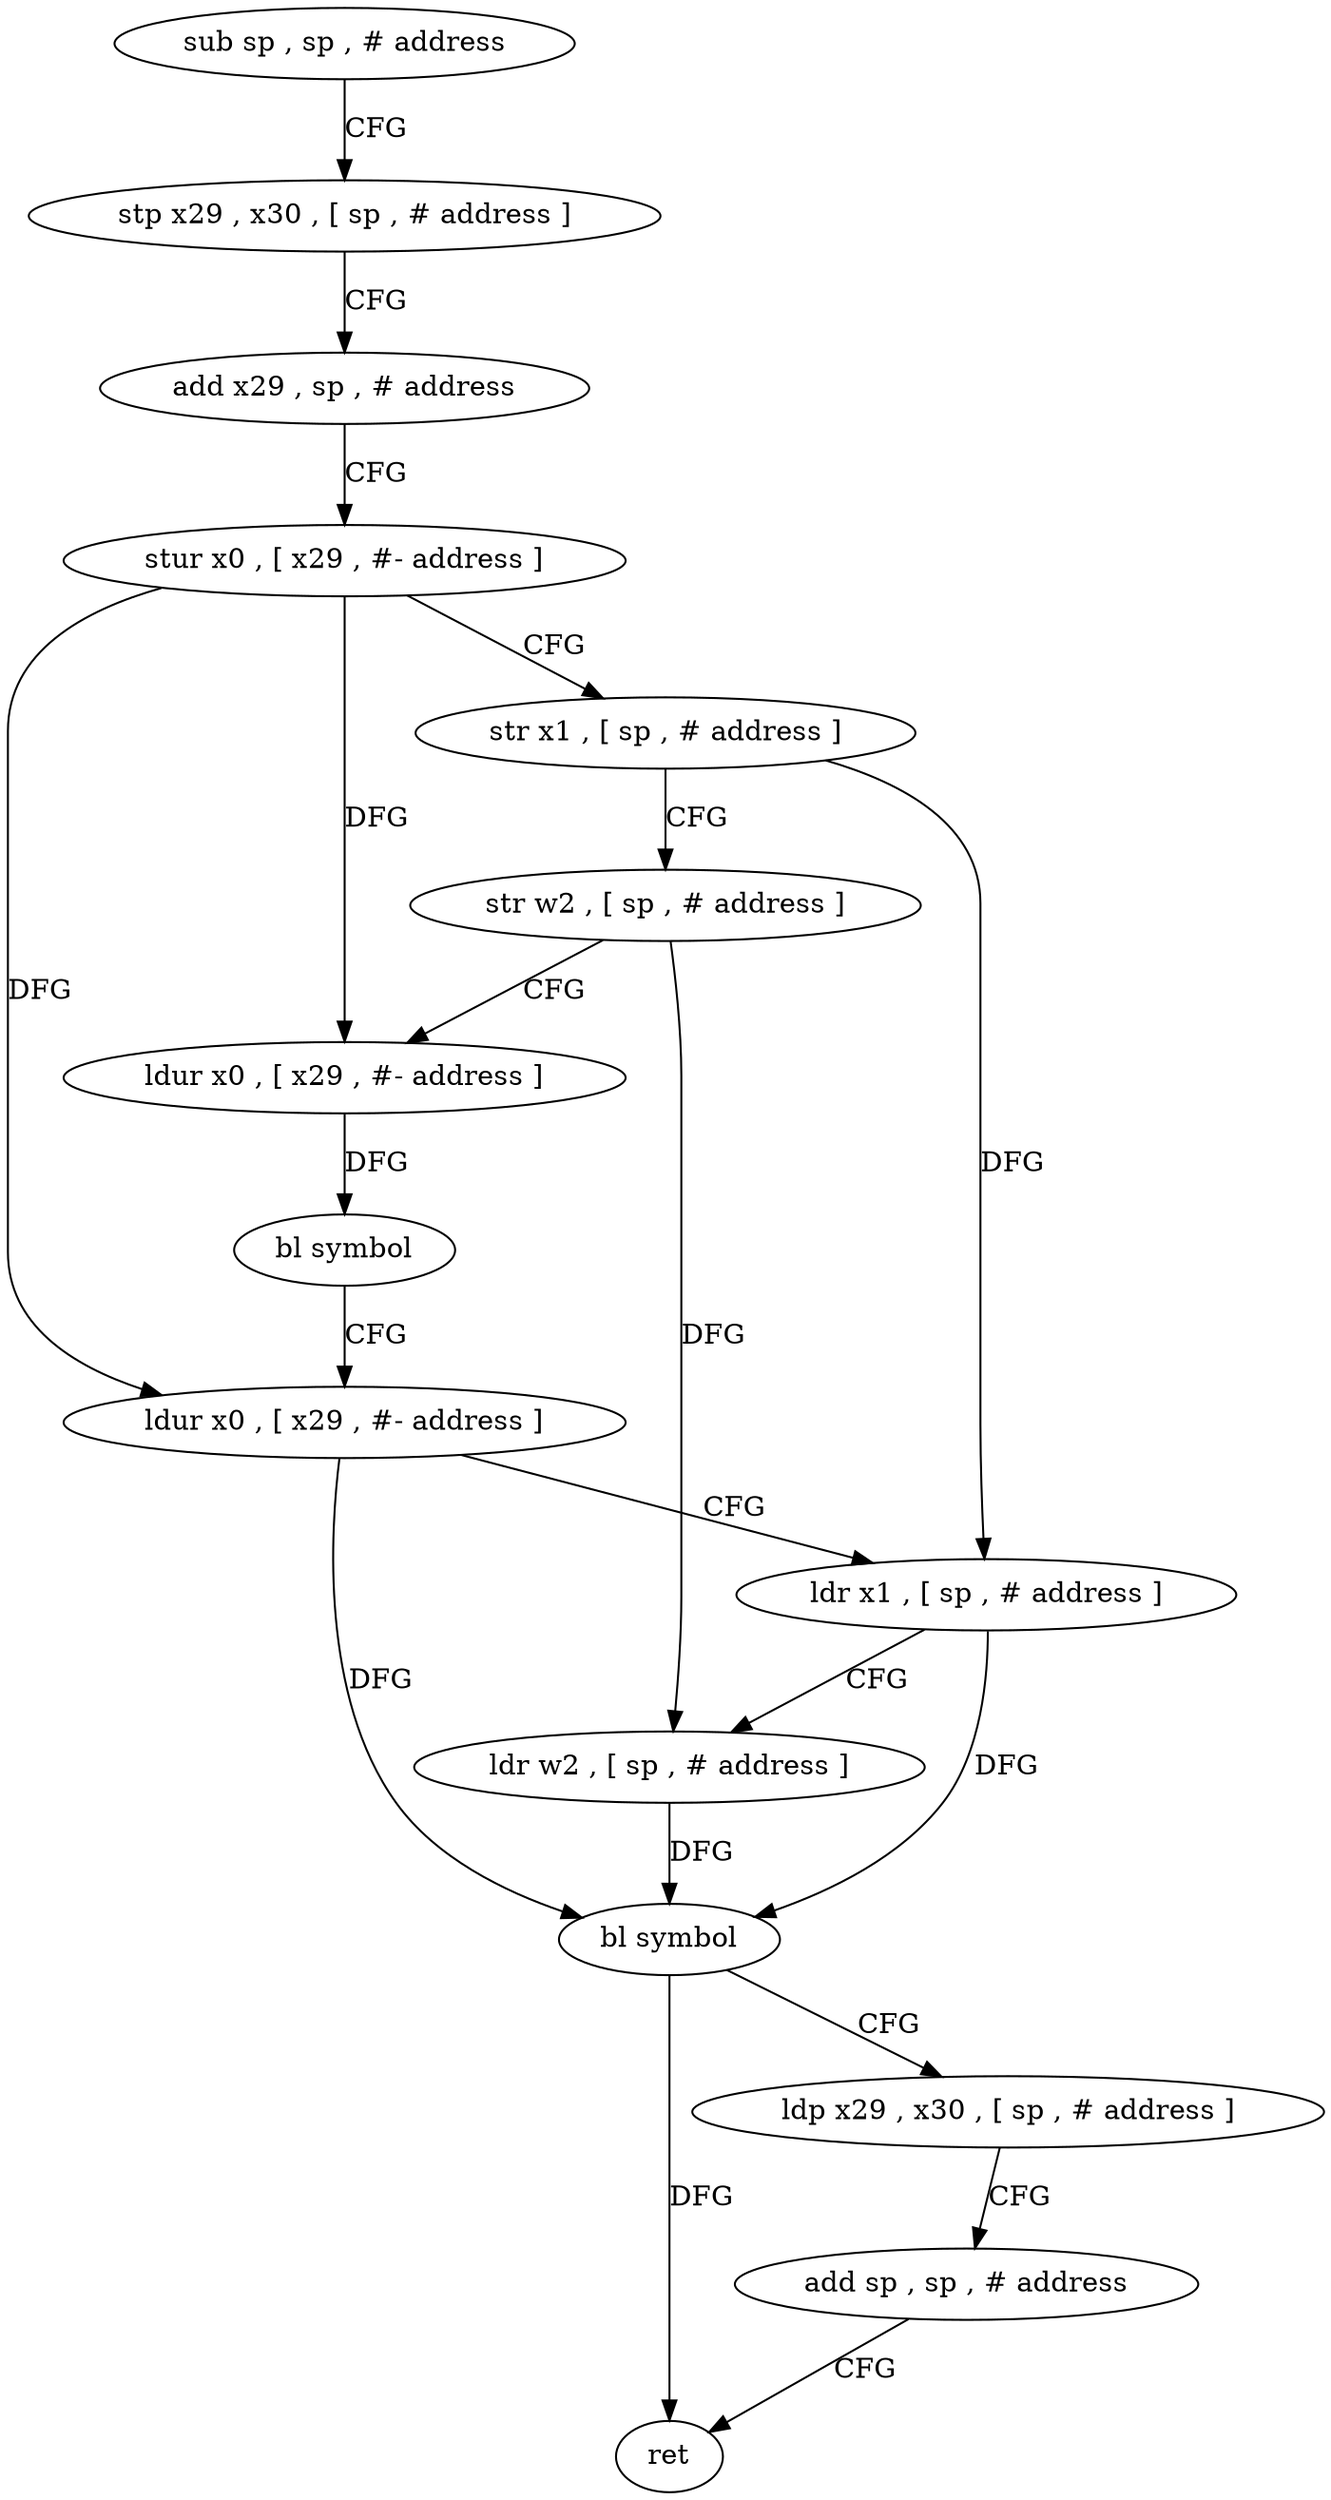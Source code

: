 digraph "func" {
"4279804" [label = "sub sp , sp , # address" ]
"4279808" [label = "stp x29 , x30 , [ sp , # address ]" ]
"4279812" [label = "add x29 , sp , # address" ]
"4279816" [label = "stur x0 , [ x29 , #- address ]" ]
"4279820" [label = "str x1 , [ sp , # address ]" ]
"4279824" [label = "str w2 , [ sp , # address ]" ]
"4279828" [label = "ldur x0 , [ x29 , #- address ]" ]
"4279832" [label = "bl symbol" ]
"4279836" [label = "ldur x0 , [ x29 , #- address ]" ]
"4279840" [label = "ldr x1 , [ sp , # address ]" ]
"4279844" [label = "ldr w2 , [ sp , # address ]" ]
"4279848" [label = "bl symbol" ]
"4279852" [label = "ldp x29 , x30 , [ sp , # address ]" ]
"4279856" [label = "add sp , sp , # address" ]
"4279860" [label = "ret" ]
"4279804" -> "4279808" [ label = "CFG" ]
"4279808" -> "4279812" [ label = "CFG" ]
"4279812" -> "4279816" [ label = "CFG" ]
"4279816" -> "4279820" [ label = "CFG" ]
"4279816" -> "4279828" [ label = "DFG" ]
"4279816" -> "4279836" [ label = "DFG" ]
"4279820" -> "4279824" [ label = "CFG" ]
"4279820" -> "4279840" [ label = "DFG" ]
"4279824" -> "4279828" [ label = "CFG" ]
"4279824" -> "4279844" [ label = "DFG" ]
"4279828" -> "4279832" [ label = "DFG" ]
"4279832" -> "4279836" [ label = "CFG" ]
"4279836" -> "4279840" [ label = "CFG" ]
"4279836" -> "4279848" [ label = "DFG" ]
"4279840" -> "4279844" [ label = "CFG" ]
"4279840" -> "4279848" [ label = "DFG" ]
"4279844" -> "4279848" [ label = "DFG" ]
"4279848" -> "4279852" [ label = "CFG" ]
"4279848" -> "4279860" [ label = "DFG" ]
"4279852" -> "4279856" [ label = "CFG" ]
"4279856" -> "4279860" [ label = "CFG" ]
}
